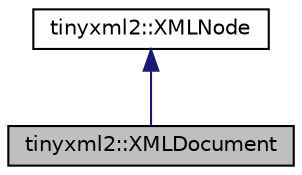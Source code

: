 digraph "tinyxml2::XMLDocument"
{
  edge [fontname="Helvetica",fontsize="10",labelfontname="Helvetica",labelfontsize="10"];
  node [fontname="Helvetica",fontsize="10",shape=record];
  Node0 [label="tinyxml2::XMLDocument",height=0.2,width=0.4,color="black", fillcolor="grey75", style="filled", fontcolor="black"];
  Node1 -> Node0 [dir="back",color="midnightblue",fontsize="10",style="solid",fontname="Helvetica"];
  Node1 [label="tinyxml2::XMLNode",height=0.2,width=0.4,color="black", fillcolor="white", style="filled",URL="$classtinyxml2_1_1_x_m_l_node.html"];
}
